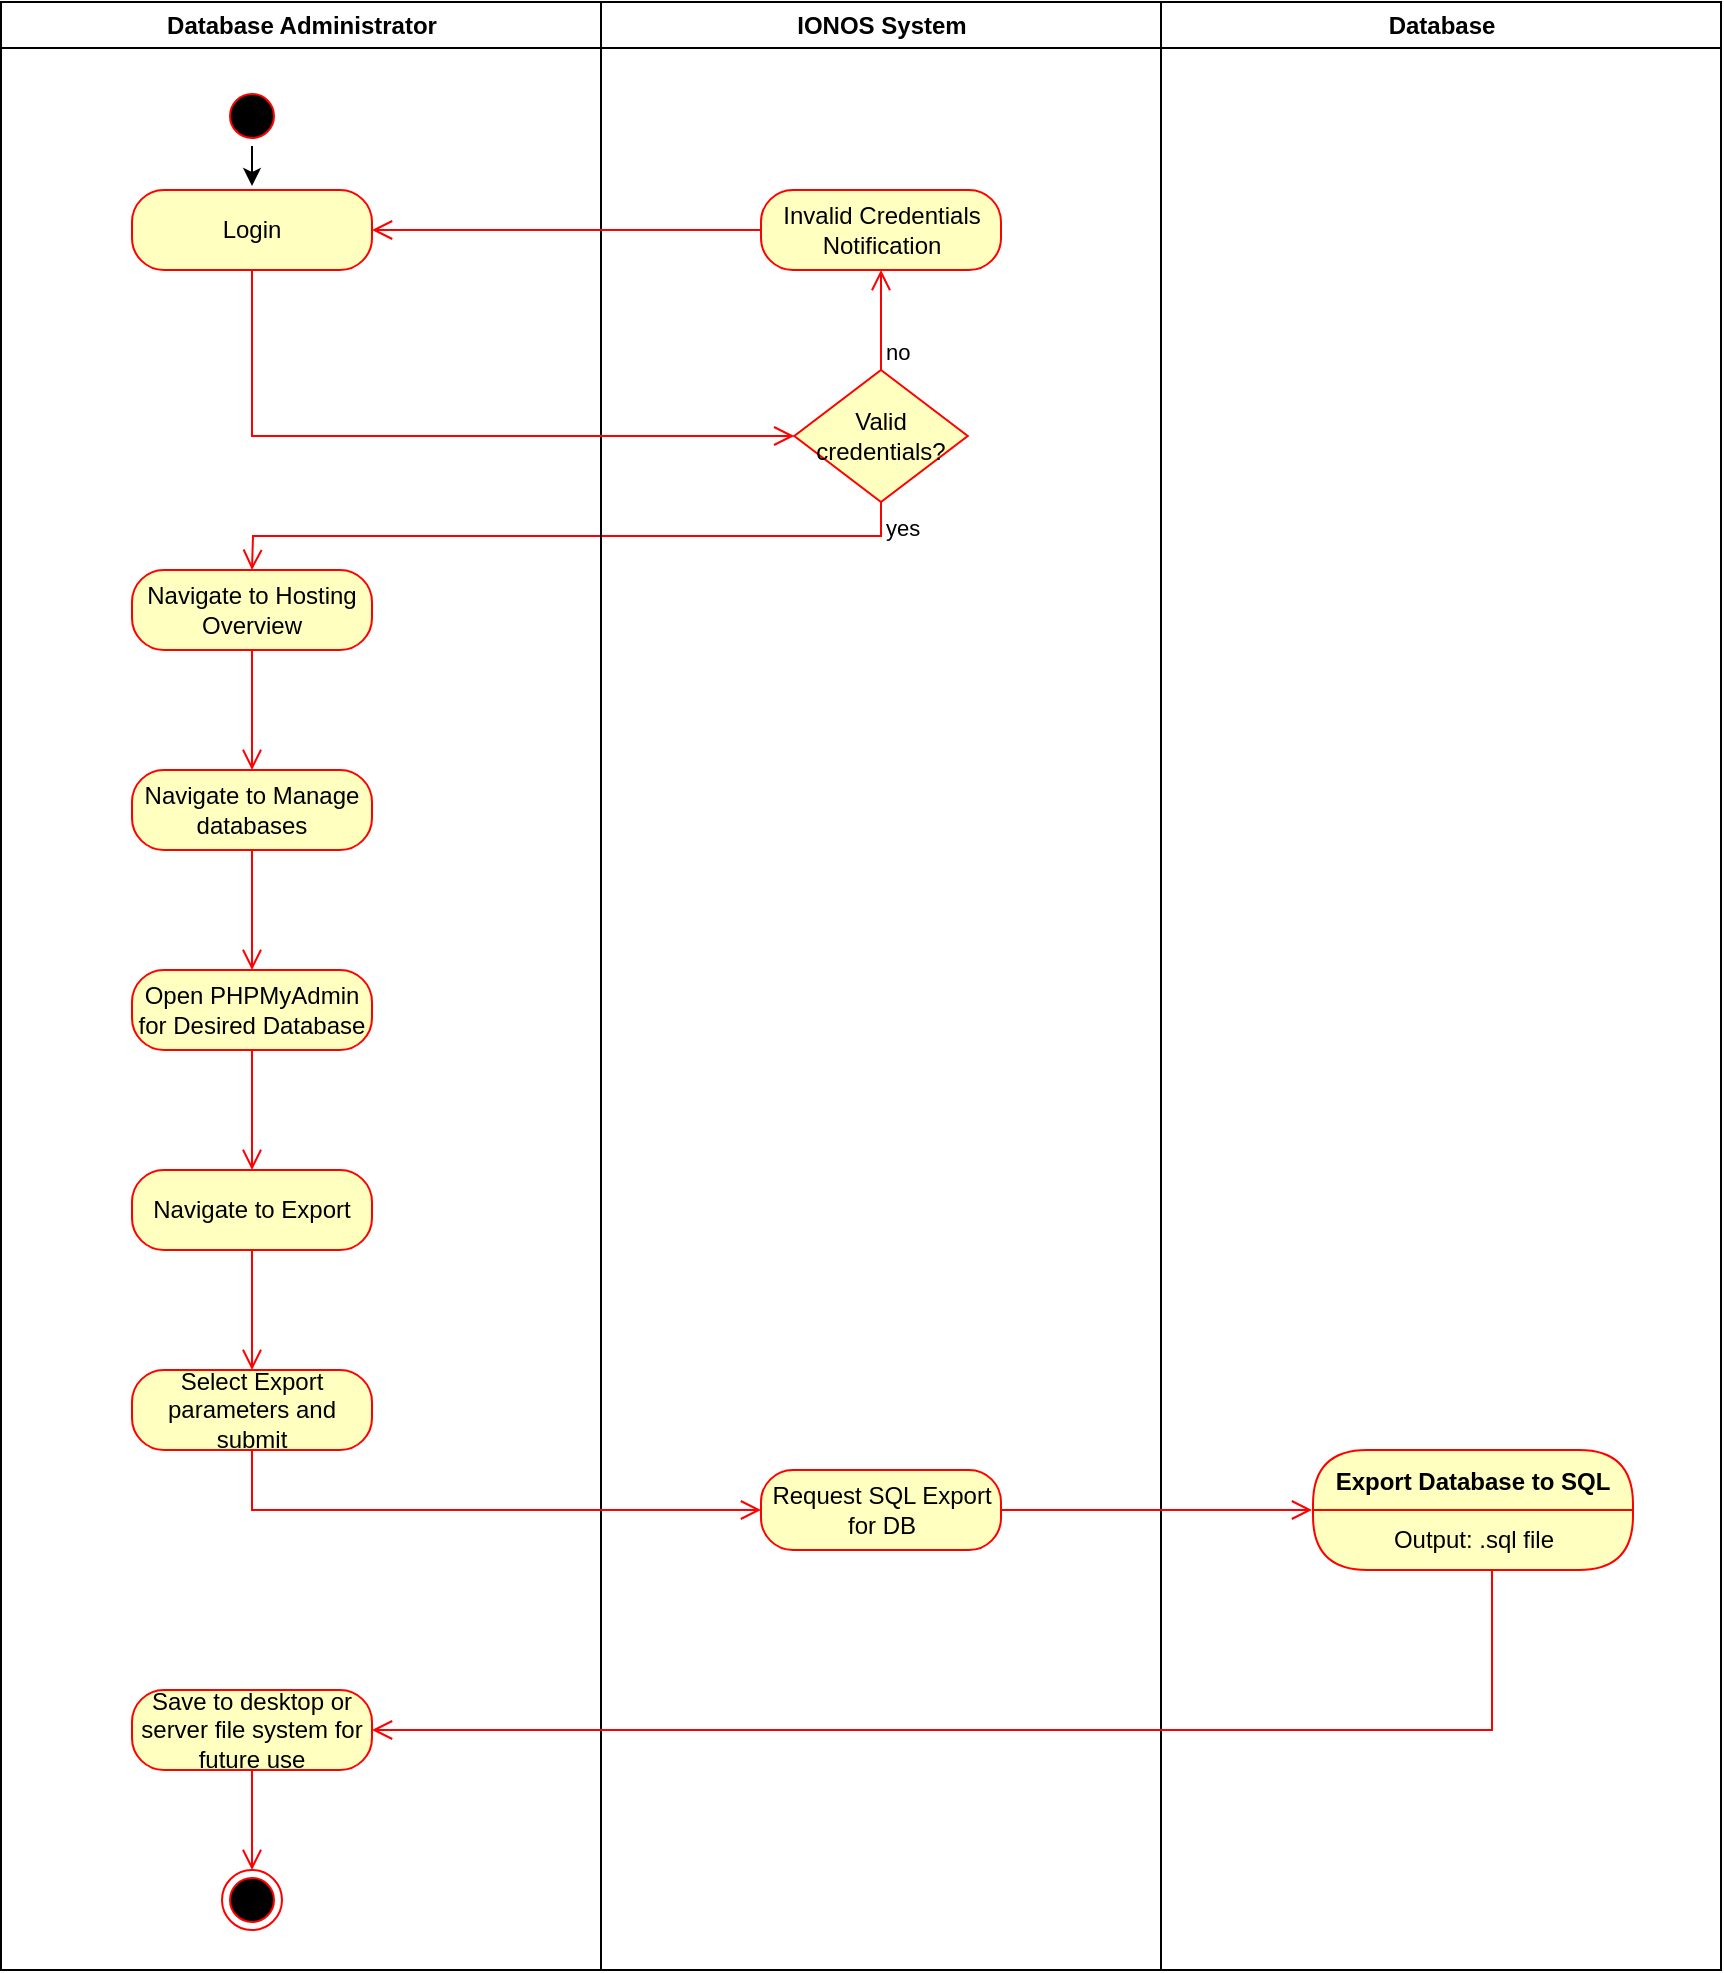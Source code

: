 <mxfile version="22.0.8" type="google" pages="2">
  <diagram id="vW8oSsLvnWBD_dFaTI54" name="Page-2">
    <mxGraphModel grid="1" page="1" gridSize="10" guides="1" tooltips="1" connect="1" arrows="1" fold="1" pageScale="1" pageWidth="850" pageHeight="1100" math="0" shadow="0">
      <root>
        <mxCell id="0" />
        <mxCell id="1" parent="0" />
        <mxCell id="W177_jg5TzH_JHXyXcgy-1" value="Database Administrator" style="swimlane;whiteSpace=wrap" vertex="1" parent="1">
          <mxGeometry x="54.5" y="-4" width="300" height="984" as="geometry" />
        </mxCell>
        <mxCell id="W177_jg5TzH_JHXyXcgy-2" value="" style="edgeStyle=orthogonalEdgeStyle;rounded=0;orthogonalLoop=1;jettySize=auto;html=1;" edge="1" parent="W177_jg5TzH_JHXyXcgy-1" source="W177_jg5TzH_JHXyXcgy-4">
          <mxGeometry relative="1" as="geometry" />
        </mxCell>
        <mxCell id="W177_jg5TzH_JHXyXcgy-3" value="" style="edgeStyle=orthogonalEdgeStyle;rounded=0;orthogonalLoop=1;jettySize=auto;html=1;" edge="1" parent="W177_jg5TzH_JHXyXcgy-1" source="W177_jg5TzH_JHXyXcgy-4">
          <mxGeometry relative="1" as="geometry">
            <mxPoint x="125.5" y="92" as="targetPoint" />
          </mxGeometry>
        </mxCell>
        <mxCell id="W177_jg5TzH_JHXyXcgy-4" value="" style="ellipse;shape=startState;fillColor=#000000;strokeColor=#ff0000;" vertex="1" parent="W177_jg5TzH_JHXyXcgy-1">
          <mxGeometry x="110.5" y="42" width="30" height="30" as="geometry" />
        </mxCell>
        <mxCell id="W177_jg5TzH_JHXyXcgy-13" value="" style="ellipse;shape=endState;fillColor=#000000;strokeColor=#ff0000" vertex="1" parent="W177_jg5TzH_JHXyXcgy-1">
          <mxGeometry x="110.5" y="934" width="30" height="30" as="geometry" />
        </mxCell>
        <mxCell id="W177_jg5TzH_JHXyXcgy-40" value="Login" style="rounded=1;whiteSpace=wrap;html=1;arcSize=40;fontColor=#000000;fillColor=#ffffc0;strokeColor=#ff0000;" vertex="1" parent="W177_jg5TzH_JHXyXcgy-1">
          <mxGeometry x="65.5" y="94" width="120" height="40" as="geometry" />
        </mxCell>
        <mxCell id="W177_jg5TzH_JHXyXcgy-44" value="yes" style="edgeStyle=orthogonalEdgeStyle;html=1;align=left;verticalAlign=top;endArrow=open;endSize=8;strokeColor=#ff0000;rounded=0;exitX=0.5;exitY=1;exitDx=0;exitDy=0;" edge="1" parent="W177_jg5TzH_JHXyXcgy-1" source="W177_jg5TzH_JHXyXcgy-42">
          <mxGeometry x="-1" relative="1" as="geometry">
            <mxPoint x="125.5" y="284" as="targetPoint" />
          </mxGeometry>
        </mxCell>
        <mxCell id="W177_jg5TzH_JHXyXcgy-46" value="" style="edgeStyle=orthogonalEdgeStyle;html=1;verticalAlign=bottom;endArrow=open;endSize=8;strokeColor=#ff0000;rounded=0;" edge="1" parent="W177_jg5TzH_JHXyXcgy-1" source="W177_jg5TzH_JHXyXcgy-45">
          <mxGeometry relative="1" as="geometry">
            <mxPoint x="125.5" y="384" as="targetPoint" />
          </mxGeometry>
        </mxCell>
        <mxCell id="W177_jg5TzH_JHXyXcgy-45" value="Navigate to Hosting Overview" style="rounded=1;whiteSpace=wrap;html=1;arcSize=40;fontColor=#000000;fillColor=#ffffc0;strokeColor=#ff0000;" vertex="1" parent="W177_jg5TzH_JHXyXcgy-1">
          <mxGeometry x="65.5" y="284" width="120" height="40" as="geometry" />
        </mxCell>
        <mxCell id="W177_jg5TzH_JHXyXcgy-48" value="Navigate to Manage databases" style="rounded=1;whiteSpace=wrap;html=1;arcSize=40;fontColor=#000000;fillColor=#ffffc0;strokeColor=#ff0000;" vertex="1" parent="W177_jg5TzH_JHXyXcgy-1">
          <mxGeometry x="65.5" y="384" width="120" height="40" as="geometry" />
        </mxCell>
        <mxCell id="W177_jg5TzH_JHXyXcgy-49" value="" style="edgeStyle=orthogonalEdgeStyle;html=1;verticalAlign=bottom;endArrow=open;endSize=8;strokeColor=#ff0000;rounded=0;" edge="1" parent="W177_jg5TzH_JHXyXcgy-1" source="W177_jg5TzH_JHXyXcgy-48">
          <mxGeometry relative="1" as="geometry">
            <mxPoint x="125.5" y="484" as="targetPoint" />
          </mxGeometry>
        </mxCell>
        <mxCell id="W177_jg5TzH_JHXyXcgy-50" value="Open PHPMyAdmin for Desired Database" style="rounded=1;whiteSpace=wrap;html=1;arcSize=40;fontColor=#000000;fillColor=#ffffc0;strokeColor=#ff0000;" vertex="1" parent="W177_jg5TzH_JHXyXcgy-1">
          <mxGeometry x="65.5" y="484" width="120" height="40" as="geometry" />
        </mxCell>
        <mxCell id="W177_jg5TzH_JHXyXcgy-51" value="" style="edgeStyle=orthogonalEdgeStyle;html=1;verticalAlign=bottom;endArrow=open;endSize=8;strokeColor=#ff0000;rounded=0;" edge="1" parent="W177_jg5TzH_JHXyXcgy-1" source="W177_jg5TzH_JHXyXcgy-50">
          <mxGeometry relative="1" as="geometry">
            <mxPoint x="125.5" y="584" as="targetPoint" />
          </mxGeometry>
        </mxCell>
        <mxCell id="W177_jg5TzH_JHXyXcgy-53" value="Navigate to Export" style="rounded=1;whiteSpace=wrap;html=1;arcSize=40;fontColor=#000000;fillColor=#ffffc0;strokeColor=#ff0000;" vertex="1" parent="W177_jg5TzH_JHXyXcgy-1">
          <mxGeometry x="65.5" y="584" width="120" height="40" as="geometry" />
        </mxCell>
        <mxCell id="W177_jg5TzH_JHXyXcgy-54" value="" style="edgeStyle=orthogonalEdgeStyle;html=1;verticalAlign=bottom;endArrow=open;endSize=8;strokeColor=#ff0000;rounded=0;" edge="1" parent="W177_jg5TzH_JHXyXcgy-1" source="W177_jg5TzH_JHXyXcgy-53">
          <mxGeometry relative="1" as="geometry">
            <mxPoint x="125.5" y="684" as="targetPoint" />
          </mxGeometry>
        </mxCell>
        <mxCell id="W177_jg5TzH_JHXyXcgy-55" value="Select Export parameters and submit" style="rounded=1;whiteSpace=wrap;html=1;arcSize=40;fontColor=#000000;fillColor=#ffffc0;strokeColor=#ff0000;" vertex="1" parent="W177_jg5TzH_JHXyXcgy-1">
          <mxGeometry x="65.5" y="684" width="120" height="40" as="geometry" />
        </mxCell>
        <mxCell id="W177_jg5TzH_JHXyXcgy-61" value="Save to desktop or server file system for future use" style="rounded=1;whiteSpace=wrap;html=1;arcSize=40;fontColor=#000000;fillColor=#ffffc0;strokeColor=#ff0000;" vertex="1" parent="W177_jg5TzH_JHXyXcgy-1">
          <mxGeometry x="65.5" y="844" width="120" height="40" as="geometry" />
        </mxCell>
        <mxCell id="W177_jg5TzH_JHXyXcgy-62" value="" style="edgeStyle=orthogonalEdgeStyle;html=1;verticalAlign=bottom;endArrow=open;endSize=8;strokeColor=#ff0000;rounded=0;" edge="1" parent="W177_jg5TzH_JHXyXcgy-1" source="W177_jg5TzH_JHXyXcgy-61">
          <mxGeometry relative="1" as="geometry">
            <mxPoint x="125.5" y="934" as="targetPoint" />
          </mxGeometry>
        </mxCell>
        <mxCell id="W177_jg5TzH_JHXyXcgy-20" value="IONOS System" style="swimlane;whiteSpace=wrap;startSize=23;" vertex="1" parent="1">
          <mxGeometry x="354.5" y="-4" width="280" height="984" as="geometry" />
        </mxCell>
        <mxCell id="W177_jg5TzH_JHXyXcgy-38" value="Invalid Credentials Notification" style="rounded=1;whiteSpace=wrap;html=1;arcSize=40;fontColor=#000000;fillColor=#ffffc0;strokeColor=#ff0000;" vertex="1" parent="W177_jg5TzH_JHXyXcgy-20">
          <mxGeometry x="80" y="94" width="120" height="40" as="geometry" />
        </mxCell>
        <mxCell id="W177_jg5TzH_JHXyXcgy-42" value="Valid credentials?" style="rhombus;whiteSpace=wrap;html=1;fontColor=#000000;fillColor=#ffffc0;strokeColor=#ff0000;" vertex="1" parent="W177_jg5TzH_JHXyXcgy-20">
          <mxGeometry x="96.63" y="184" width="86.75" height="66" as="geometry" />
        </mxCell>
        <mxCell id="W177_jg5TzH_JHXyXcgy-43" value="no" style="edgeStyle=orthogonalEdgeStyle;html=1;align=left;verticalAlign=bottom;endArrow=open;endSize=8;strokeColor=#ff0000;rounded=0;exitX=0.5;exitY=0;exitDx=0;exitDy=0;entryX=0.5;entryY=1;entryDx=0;entryDy=0;" edge="1" parent="W177_jg5TzH_JHXyXcgy-20" source="W177_jg5TzH_JHXyXcgy-42" target="W177_jg5TzH_JHXyXcgy-38">
          <mxGeometry x="-1" relative="1" as="geometry">
            <mxPoint x="242.25" y="174" as="targetPoint" />
            <Array as="points">
              <mxPoint x="139.75" y="144" />
              <mxPoint x="139.75" y="144" />
            </Array>
          </mxGeometry>
        </mxCell>
        <mxCell id="W177_jg5TzH_JHXyXcgy-57" value="Request SQL Export for DB" style="rounded=1;whiteSpace=wrap;html=1;arcSize=40;fontColor=#000000;fillColor=#ffffc0;strokeColor=#ff0000;" vertex="1" parent="W177_jg5TzH_JHXyXcgy-20">
          <mxGeometry x="80" y="734" width="120" height="40" as="geometry" />
        </mxCell>
        <mxCell id="W177_jg5TzH_JHXyXcgy-26" value="Database" style="swimlane;whiteSpace=wrap;startSize=23;" vertex="1" parent="1">
          <mxGeometry x="634.5" y="-4" width="280" height="984" as="geometry" />
        </mxCell>
        <mxCell id="W177_jg5TzH_JHXyXcgy-63" value="Export Database to SQL" style="swimlane;fontStyle=1;align=center;verticalAlign=middle;childLayout=stackLayout;horizontal=1;startSize=30;horizontalStack=0;resizeParent=0;resizeLast=1;container=0;fontColor=#000000;collapsible=0;rounded=1;arcSize=30;strokeColor=#ff0000;fillColor=#ffffc0;swimlaneFillColor=#ffffc0;dropTarget=0;" vertex="1" parent="W177_jg5TzH_JHXyXcgy-26">
          <mxGeometry x="76" y="724" width="160" height="60" as="geometry" />
        </mxCell>
        <mxCell id="W177_jg5TzH_JHXyXcgy-64" value="Output: .sql file" style="text;html=1;strokeColor=none;fillColor=none;align=center;verticalAlign=middle;spacingLeft=4;spacingRight=4;whiteSpace=wrap;overflow=hidden;rotatable=0;fontColor=#000000;" vertex="1" parent="W177_jg5TzH_JHXyXcgy-63">
          <mxGeometry y="30" width="160" height="30" as="geometry" />
        </mxCell>
        <mxCell id="W177_jg5TzH_JHXyXcgy-39" value="" style="edgeStyle=orthogonalEdgeStyle;html=1;verticalAlign=bottom;endArrow=open;endSize=8;strokeColor=#ff0000;rounded=0;exitX=0;exitY=0.5;exitDx=0;exitDy=0;entryX=1;entryY=0.5;entryDx=0;entryDy=0;" edge="1" parent="1" source="W177_jg5TzH_JHXyXcgy-38" target="W177_jg5TzH_JHXyXcgy-40">
          <mxGeometry relative="1" as="geometry">
            <mxPoint x="270" y="110" as="targetPoint" />
          </mxGeometry>
        </mxCell>
        <mxCell id="W177_jg5TzH_JHXyXcgy-41" value="" style="edgeStyle=orthogonalEdgeStyle;html=1;verticalAlign=bottom;endArrow=open;endSize=8;strokeColor=#ff0000;rounded=0;entryX=0;entryY=0.5;entryDx=0;entryDy=0;exitX=0.5;exitY=1;exitDx=0;exitDy=0;" edge="1" parent="1" source="W177_jg5TzH_JHXyXcgy-40" target="W177_jg5TzH_JHXyXcgy-42">
          <mxGeometry relative="1" as="geometry">
            <mxPoint x="180" y="190" as="targetPoint" />
            <mxPoint x="160" y="170" as="sourcePoint" />
            <Array as="points">
              <mxPoint x="180" y="213" />
            </Array>
          </mxGeometry>
        </mxCell>
        <mxCell id="W177_jg5TzH_JHXyXcgy-56" value="" style="edgeStyle=orthogonalEdgeStyle;html=1;verticalAlign=bottom;endArrow=open;endSize=8;strokeColor=#ff0000;rounded=0;entryX=0;entryY=0.5;entryDx=0;entryDy=0;" edge="1" parent="1" source="W177_jg5TzH_JHXyXcgy-55">
          <mxGeometry relative="1" as="geometry">
            <mxPoint x="434.5" y="750" as="targetPoint" />
            <Array as="points">
              <mxPoint x="180" y="750" />
            </Array>
          </mxGeometry>
        </mxCell>
        <mxCell id="W177_jg5TzH_JHXyXcgy-58" value="" style="edgeStyle=orthogonalEdgeStyle;html=1;verticalAlign=bottom;endArrow=open;endSize=8;strokeColor=#ff0000;rounded=0;exitX=1;exitY=0.5;exitDx=0;exitDy=0;" edge="1" parent="1" source="W177_jg5TzH_JHXyXcgy-57">
          <mxGeometry relative="1" as="geometry">
            <mxPoint x="710" y="750" as="targetPoint" />
          </mxGeometry>
        </mxCell>
        <mxCell id="W177_jg5TzH_JHXyXcgy-65" value="" style="edgeStyle=orthogonalEdgeStyle;html=1;verticalAlign=bottom;endArrow=open;endSize=8;strokeColor=#ff0000;rounded=0;entryX=1;entryY=0.5;entryDx=0;entryDy=0;" edge="1" parent="1" source="W177_jg5TzH_JHXyXcgy-63" target="W177_jg5TzH_JHXyXcgy-61">
          <mxGeometry relative="1" as="geometry">
            <mxPoint x="790.5" y="840" as="targetPoint" />
            <Array as="points">
              <mxPoint x="800" y="860" />
            </Array>
          </mxGeometry>
        </mxCell>
      </root>
    </mxGraphModel>
  </diagram>
  <diagram name="Page-1" id="e7e014a7-5840-1c2e-5031-d8a46d1fe8dd">
    <mxGraphModel grid="1" page="1" gridSize="10" guides="1" tooltips="1" connect="1" arrows="1" fold="1" pageScale="1" pageWidth="1169" pageHeight="826" background="none" math="0" shadow="0">
      <root>
        <mxCell id="0" />
        <mxCell id="1" parent="0" />
        <mxCell id="2" value="Database Administrator" style="swimlane;whiteSpace=wrap" vertex="1" parent="1">
          <mxGeometry x="54.5" y="-4" width="300" height="984" as="geometry" />
        </mxCell>
        <mxCell id="xXK9csAxaLA-ZnAOEcNJ-48" value="" style="edgeStyle=orthogonalEdgeStyle;rounded=0;orthogonalLoop=1;jettySize=auto;html=1;" edge="1" parent="2" source="5">
          <mxGeometry relative="1" as="geometry" />
        </mxCell>
        <mxCell id="xXK9csAxaLA-ZnAOEcNJ-69" value="" style="edgeStyle=orthogonalEdgeStyle;rounded=0;orthogonalLoop=1;jettySize=auto;html=1;" edge="1" parent="2" source="5" target="QdsR1peRyvCcTeTLS2Ma-38">
          <mxGeometry relative="1" as="geometry" />
        </mxCell>
        <mxCell id="5" value="" style="ellipse;shape=startState;fillColor=#000000;strokeColor=#ff0000;" vertex="1" parent="2">
          <mxGeometry x="110.5" y="42" width="30" height="30" as="geometry" />
        </mxCell>
        <mxCell id="xXK9csAxaLA-ZnAOEcNJ-46" value="Login with&lt;br&gt;Credentials" style="ellipse;whiteSpace=wrap;html=1;" vertex="1" parent="2">
          <mxGeometry x="65.5" y="192" width="120" height="80" as="geometry" />
        </mxCell>
        <mxCell id="xXK9csAxaLA-ZnAOEcNJ-50" value="" style="edgeStyle=orthogonalEdgeStyle;rounded=0;orthogonalLoop=1;jettySize=auto;html=1;" edge="1" parent="2" source="QdsR1peRyvCcTeTLS2Ma-38" target="xXK9csAxaLA-ZnAOEcNJ-46">
          <mxGeometry relative="1" as="geometry" />
        </mxCell>
        <mxCell id="QdsR1peRyvCcTeTLS2Ma-38" value="Requires Database Backup" style="ellipse;whiteSpace=wrap;html=1;" vertex="1" parent="2">
          <mxGeometry x="65.5" y="92" width="120" height="80" as="geometry" />
        </mxCell>
        <mxCell id="xXK9csAxaLA-ZnAOEcNJ-71" value="" style="edgeStyle=orthogonalEdgeStyle;rounded=0;orthogonalLoop=1;jettySize=auto;html=1;" edge="1" parent="2" source="xXK9csAxaLA-ZnAOEcNJ-63" target="xXK9csAxaLA-ZnAOEcNJ-70">
          <mxGeometry relative="1" as="geometry" />
        </mxCell>
        <mxCell id="xXK9csAxaLA-ZnAOEcNJ-63" value="Navigate to Hosting Overview" style="ellipse;whiteSpace=wrap;html=1;" vertex="1" parent="2">
          <mxGeometry x="83.25" y="285" width="84.5" height="74" as="geometry" />
        </mxCell>
        <mxCell id="MhAx1Vp3AY4mjapxaCxk-9" style="edgeStyle=orthogonalEdgeStyle;rounded=0;orthogonalLoop=1;jettySize=auto;html=1;exitX=0.5;exitY=1;exitDx=0;exitDy=0;entryX=0.5;entryY=0;entryDx=0;entryDy=0;" edge="1" parent="2" source="xXK9csAxaLA-ZnAOEcNJ-70" target="MhAx1Vp3AY4mjapxaCxk-5">
          <mxGeometry relative="1" as="geometry" />
        </mxCell>
        <mxCell id="xXK9csAxaLA-ZnAOEcNJ-70" value="&lt;div&gt;Navigate to Manage Databases&lt;/div&gt;" style="ellipse;whiteSpace=wrap;html=1;" vertex="1" parent="2">
          <mxGeometry x="80.5" y="384" width="90" height="80" as="geometry" />
        </mxCell>
        <mxCell id="xXK9csAxaLA-ZnAOEcNJ-72" value="Prepare to Export SQL Output" style="ellipse;whiteSpace=wrap;html=1;" vertex="1" parent="2">
          <mxGeometry x="85.5" y="714" width="80" height="80" as="geometry" />
        </mxCell>
        <mxCell id="xXK9csAxaLA-ZnAOEcNJ-49" value="" style="ellipse;shape=endState;fillColor=#000000;strokeColor=#ff0000" vertex="1" parent="2">
          <mxGeometry x="110.5" y="934" width="30" height="30" as="geometry" />
        </mxCell>
        <mxCell id="xXK9csAxaLA-ZnAOEcNJ-80" value="" style="edgeStyle=orthogonalEdgeStyle;rounded=0;orthogonalLoop=1;jettySize=auto;html=1;" edge="1" parent="2" source="xXK9csAxaLA-ZnAOEcNJ-79">
          <mxGeometry relative="1" as="geometry">
            <mxPoint x="125.5" y="934" as="targetPoint" />
          </mxGeometry>
        </mxCell>
        <mxCell id="xXK9csAxaLA-ZnAOEcNJ-79" value="Save to Desktop for Later Use" style="ellipse;whiteSpace=wrap;html=1;" vertex="1" parent="2">
          <mxGeometry x="65.5" y="822" width="120" height="80" as="geometry" />
        </mxCell>
        <mxCell id="MhAx1Vp3AY4mjapxaCxk-14" style="edgeStyle=orthogonalEdgeStyle;rounded=0;orthogonalLoop=1;jettySize=auto;html=1;exitX=0.5;exitY=1;exitDx=0;exitDy=0;entryX=0.5;entryY=0;entryDx=0;entryDy=0;" edge="1" parent="2" source="MhAx1Vp3AY4mjapxaCxk-5" target="MhAx1Vp3AY4mjapxaCxk-7">
          <mxGeometry relative="1" as="geometry" />
        </mxCell>
        <mxCell id="MhAx1Vp3AY4mjapxaCxk-5" value="Open PHPMyAdmin for Desired Database" style="ellipse;whiteSpace=wrap;html=1;" vertex="1" parent="2">
          <mxGeometry x="80.5" y="494" width="90" height="80" as="geometry" />
        </mxCell>
        <mxCell id="MhAx1Vp3AY4mjapxaCxk-13" style="edgeStyle=orthogonalEdgeStyle;rounded=0;orthogonalLoop=1;jettySize=auto;html=1;exitX=0.5;exitY=1;exitDx=0;exitDy=0;entryX=0.5;entryY=0;entryDx=0;entryDy=0;" edge="1" parent="2" source="MhAx1Vp3AY4mjapxaCxk-7" target="xXK9csAxaLA-ZnAOEcNJ-72">
          <mxGeometry relative="1" as="geometry" />
        </mxCell>
        <mxCell id="MhAx1Vp3AY4mjapxaCxk-7" value="Navigate to Export" style="ellipse;whiteSpace=wrap;html=1;" vertex="1" parent="2">
          <mxGeometry x="80.5" y="604" width="90" height="80" as="geometry" />
        </mxCell>
        <mxCell id="3" value="IONOS System" style="swimlane;whiteSpace=wrap;startSize=23;" vertex="1" parent="1">
          <mxGeometry x="354.5" y="-4" width="280" height="984" as="geometry" />
        </mxCell>
        <mxCell id="xXK9csAxaLA-ZnAOEcNJ-53" value="" style="rhombus;whiteSpace=wrap;html=1;" vertex="1" parent="3">
          <mxGeometry x="86" y="209" width="34.5" height="46" as="geometry" />
        </mxCell>
        <mxCell id="xXK9csAxaLA-ZnAOEcNJ-56" value="Notify Credentials are Invalid" style="ellipse;whiteSpace=wrap;html=1;" vertex="1" parent="3">
          <mxGeometry x="61" y="82" width="84.5" height="74" as="geometry" />
        </mxCell>
        <mxCell id="xXK9csAxaLA-ZnAOEcNJ-58" value="" style="endArrow=classic;html=1;rounded=0;exitX=0.5;exitY=0;exitDx=0;exitDy=0;entryX=0.5;entryY=1;entryDx=0;entryDy=0;" edge="1" parent="3" source="xXK9csAxaLA-ZnAOEcNJ-53" target="xXK9csAxaLA-ZnAOEcNJ-56">
          <mxGeometry relative="1" as="geometry">
            <mxPoint x="96" y="152" as="sourcePoint" />
            <mxPoint x="256" y="152" as="targetPoint" />
          </mxGeometry>
        </mxCell>
        <mxCell id="xXK9csAxaLA-ZnAOEcNJ-59" value="&lt;div&gt;[Invalid Credentials]&lt;/div&gt;" style="edgeLabel;resizable=0;html=1;align=center;verticalAlign=middle;" connectable="0" vertex="1" parent="xXK9csAxaLA-ZnAOEcNJ-58">
          <mxGeometry relative="1" as="geometry" />
        </mxCell>
        <mxCell id="M98CSpyfv4FZjPLPUKDP-5" value="Request DB for SQL&lt;br&gt;Export" style="ellipse;whiteSpace=wrap;html=1;" vertex="1" parent="3">
          <mxGeometry x="80" y="714" width="120" height="80" as="geometry" />
        </mxCell>
        <mxCell id="xXK9csAxaLA-ZnAOEcNJ-44" value="Database" style="swimlane;whiteSpace=wrap;startSize=23;" vertex="1" parent="1">
          <mxGeometry x="634.5" y="-4" width="280" height="984" as="geometry" />
        </mxCell>
        <mxCell id="xXK9csAxaLA-ZnAOEcNJ-78" value="" style="edgeStyle=orthogonalEdgeStyle;rounded=0;orthogonalLoop=1;jettySize=auto;html=1;" edge="1" parent="xXK9csAxaLA-ZnAOEcNJ-44" source="xXK9csAxaLA-ZnAOEcNJ-76" target="xXK9csAxaLA-ZnAOEcNJ-77">
          <mxGeometry relative="1" as="geometry" />
        </mxCell>
        <mxCell id="xXK9csAxaLA-ZnAOEcNJ-76" value="Export Database to&amp;nbsp; SQL" style="ellipse;whiteSpace=wrap;html=1;" vertex="1" parent="xXK9csAxaLA-ZnAOEcNJ-44">
          <mxGeometry x="76" y="714" width="120" height="80" as="geometry" />
        </mxCell>
        <mxCell id="xXK9csAxaLA-ZnAOEcNJ-77" value="SQL Output File" style="whiteSpace=wrap;html=1;" vertex="1" parent="xXK9csAxaLA-ZnAOEcNJ-44">
          <mxGeometry x="76" y="832" width="120" height="60" as="geometry" />
        </mxCell>
        <mxCell id="xXK9csAxaLA-ZnAOEcNJ-64" value="" style="endArrow=classic;html=1;rounded=0;exitX=0.5;exitY=1;exitDx=0;exitDy=0;entryX=1;entryY=0.5;entryDx=0;entryDy=0;" edge="1" parent="1" source="xXK9csAxaLA-ZnAOEcNJ-53" target="xXK9csAxaLA-ZnAOEcNJ-63">
          <mxGeometry relative="1" as="geometry">
            <mxPoint x="460.5" y="397" as="sourcePoint" />
            <mxPoint x="270.5" y="440" as="targetPoint" />
            <Array as="points">
              <mxPoint x="457.5" y="320" />
            </Array>
          </mxGeometry>
        </mxCell>
        <mxCell id="xXK9csAxaLA-ZnAOEcNJ-65" value="Label" style="edgeLabel;resizable=0;html=1;align=center;verticalAlign=middle;" connectable="0" vertex="1" parent="xXK9csAxaLA-ZnAOEcNJ-64">
          <mxGeometry relative="1" as="geometry" />
        </mxCell>
        <mxCell id="xXK9csAxaLA-ZnAOEcNJ-66" value="&lt;div&gt;[Valid Credentials]&lt;/div&gt;" style="edgeLabel;html=1;align=center;verticalAlign=middle;resizable=0;points=[];" vertex="1" connectable="0" parent="xXK9csAxaLA-ZnAOEcNJ-64">
          <mxGeometry x="-0.025" relative="1" as="geometry">
            <mxPoint as="offset" />
          </mxGeometry>
        </mxCell>
        <mxCell id="xXK9csAxaLA-ZnAOEcNJ-74" style="edgeStyle=orthogonalEdgeStyle;rounded=0;orthogonalLoop=1;jettySize=auto;html=1;exitX=1;exitY=0.5;exitDx=0;exitDy=0;entryX=0;entryY=0.5;entryDx=0;entryDy=0;" edge="1" parent="1" source="xXK9csAxaLA-ZnAOEcNJ-46" target="xXK9csAxaLA-ZnAOEcNJ-53">
          <mxGeometry relative="1" as="geometry">
            <mxPoint x="430.5" y="232" as="targetPoint" />
          </mxGeometry>
        </mxCell>
        <mxCell id="xXK9csAxaLA-ZnAOEcNJ-82" style="edgeStyle=orthogonalEdgeStyle;rounded=0;orthogonalLoop=1;jettySize=auto;html=1;entryX=1.023;entryY=0.581;entryDx=0;entryDy=0;entryPerimeter=0;" edge="1" parent="1" target="xXK9csAxaLA-ZnAOEcNJ-79">
          <mxGeometry relative="1" as="geometry">
            <mxPoint x="237.258" y="861.121" as="targetPoint" />
            <mxPoint x="710" y="864" as="sourcePoint" />
          </mxGeometry>
        </mxCell>
        <mxCell id="xXK9csAxaLA-ZnAOEcNJ-83" style="edgeStyle=orthogonalEdgeStyle;rounded=0;orthogonalLoop=1;jettySize=auto;html=1;entryX=1;entryY=0;entryDx=0;entryDy=0;" edge="1" parent="1" source="xXK9csAxaLA-ZnAOEcNJ-56" target="xXK9csAxaLA-ZnAOEcNJ-46">
          <mxGeometry relative="1" as="geometry">
            <Array as="points">
              <mxPoint x="310.5" y="115" />
              <mxPoint x="310.5" y="200" />
            </Array>
          </mxGeometry>
        </mxCell>
        <mxCell id="M98CSpyfv4FZjPLPUKDP-6" style="edgeStyle=orthogonalEdgeStyle;rounded=0;orthogonalLoop=1;jettySize=auto;html=1;entryX=0;entryY=0.5;entryDx=0;entryDy=0;" edge="1" parent="1" source="xXK9csAxaLA-ZnAOEcNJ-72" target="M98CSpyfv4FZjPLPUKDP-5">
          <mxGeometry relative="1" as="geometry" />
        </mxCell>
        <mxCell id="M98CSpyfv4FZjPLPUKDP-7" style="edgeStyle=orthogonalEdgeStyle;rounded=0;orthogonalLoop=1;jettySize=auto;html=1;exitX=1;exitY=0.5;exitDx=0;exitDy=0;entryX=0;entryY=0.5;entryDx=0;entryDy=0;" edge="1" parent="1" source="M98CSpyfv4FZjPLPUKDP-5" target="xXK9csAxaLA-ZnAOEcNJ-76">
          <mxGeometry relative="1" as="geometry" />
        </mxCell>
      </root>
    </mxGraphModel>
  </diagram>
</mxfile>

